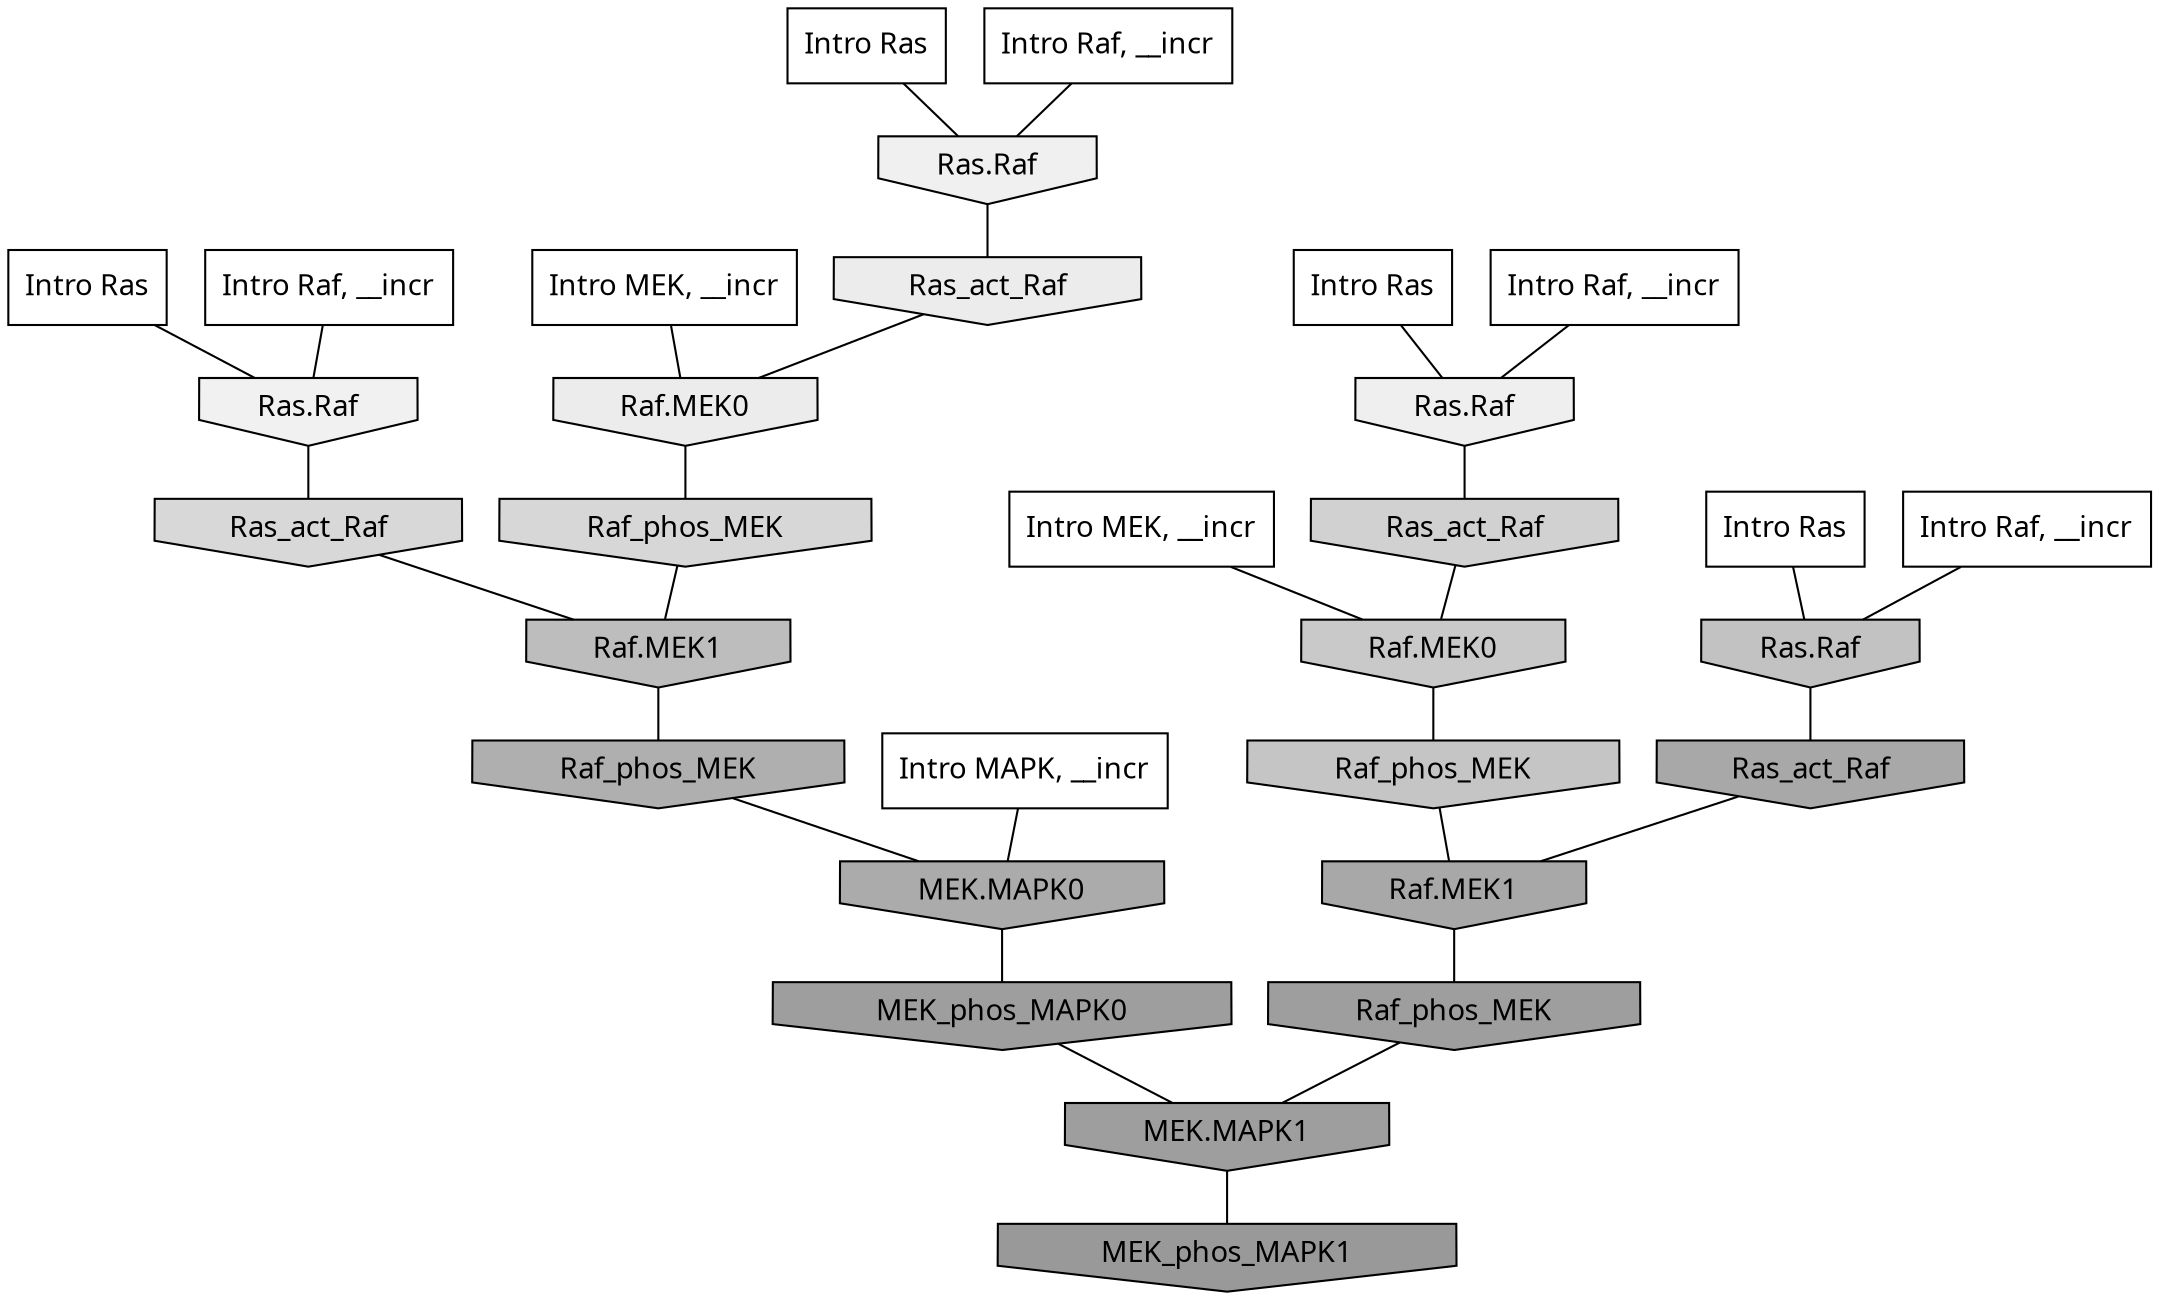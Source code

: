 digraph G{
  rankdir="TB";
  ranksep=0.30;
  node [fontname="CMU Serif"];
  edge [fontname="CMU Serif"];
  
  25 [label="Intro Ras", shape=rectangle, style=filled, fillcolor="0.000 0.000 1.000"]
  
  55 [label="Intro Ras", shape=rectangle, style=filled, fillcolor="0.000 0.000 1.000"]
  
  79 [label="Intro Ras", shape=rectangle, style=filled, fillcolor="0.000 0.000 1.000"]
  
  92 [label="Intro Ras", shape=rectangle, style=filled, fillcolor="0.000 0.000 1.000"]
  
  137 [label="Intro Raf, __incr", shape=rectangle, style=filled, fillcolor="0.000 0.000 1.000"]
  
  145 [label="Intro Raf, __incr", shape=rectangle, style=filled, fillcolor="0.000 0.000 1.000"]
  
  772 [label="Intro Raf, __incr", shape=rectangle, style=filled, fillcolor="0.000 0.000 1.000"]
  
  971 [label="Intro Raf, __incr", shape=rectangle, style=filled, fillcolor="0.000 0.000 1.000"]
  
  1243 [label="Intro MEK, __incr", shape=rectangle, style=filled, fillcolor="0.000 0.000 1.000"]
  
  1348 [label="Intro MEK, __incr", shape=rectangle, style=filled, fillcolor="0.000 0.000 1.000"]
  
  2724 [label="Intro MAPK, __incr", shape=rectangle, style=filled, fillcolor="0.000 0.000 1.000"]
  
  3745 [label="Ras.Raf", shape=invhouse, style=filled, fillcolor="0.000 0.000 0.944"]
  
  3807 [label="Ras.Raf", shape=invhouse, style=filled, fillcolor="0.000 0.000 0.938"]
  
  3830 [label="Ras.Raf", shape=invhouse, style=filled, fillcolor="0.000 0.000 0.937"]
  
  4072 [label="Ras_act_Raf", shape=invhouse, style=filled, fillcolor="0.000 0.000 0.922"]
  
  4075 [label="Raf.MEK0", shape=invhouse, style=filled, fillcolor="0.000 0.000 0.922"]
  
  5290 [label="Ras_act_Raf", shape=invhouse, style=filled, fillcolor="0.000 0.000 0.846"]
  
  5426 [label="Raf_phos_MEK", shape=invhouse, style=filled, fillcolor="0.000 0.000 0.840"]
  
  5829 [label="Ras_act_Raf", shape=invhouse, style=filled, fillcolor="0.000 0.000 0.817"]
  
  6488 [label="Raf.MEK0", shape=invhouse, style=filled, fillcolor="0.000 0.000 0.786"]
  
  6865 [label="Raf_phos_MEK", shape=invhouse, style=filled, fillcolor="0.000 0.000 0.772"]
  
  7226 [label="Ras.Raf", shape=invhouse, style=filled, fillcolor="0.000 0.000 0.760"]
  
  7857 [label="Raf.MEK1", shape=invhouse, style=filled, fillcolor="0.000 0.000 0.740"]
  
  9884 [label="Raf_phos_MEK", shape=invhouse, style=filled, fillcolor="0.000 0.000 0.687"]
  
  10782 [label="MEK.MAPK0", shape=invhouse, style=filled, fillcolor="0.000 0.000 0.668"]
  
  11392 [label="Ras_act_Raf", shape=invhouse, style=filled, fillcolor="0.000 0.000 0.657"]
  
  11402 [label="Raf.MEK1", shape=invhouse, style=filled, fillcolor="0.000 0.000 0.657"]
  
  13554 [label="MEK_phos_MAPK0", shape=invhouse, style=filled, fillcolor="0.000 0.000 0.621"]
  
  13681 [label="Raf_phos_MEK", shape=invhouse, style=filled, fillcolor="0.000 0.000 0.619"]
  
  13687 [label="MEK.MAPK1", shape=invhouse, style=filled, fillcolor="0.000 0.000 0.619"]
  
  15134 [label="MEK_phos_MAPK1", shape=invhouse, style=filled, fillcolor="0.000 0.000 0.600"]
  
  
  13687 -> 15134 [dir=none, color="0.000 0.000 0.000"] 
  13681 -> 13687 [dir=none, color="0.000 0.000 0.000"] 
  13554 -> 13687 [dir=none, color="0.000 0.000 0.000"] 
  11402 -> 13681 [dir=none, color="0.000 0.000 0.000"] 
  11392 -> 11402 [dir=none, color="0.000 0.000 0.000"] 
  10782 -> 13554 [dir=none, color="0.000 0.000 0.000"] 
  9884 -> 10782 [dir=none, color="0.000 0.000 0.000"] 
  7857 -> 9884 [dir=none, color="0.000 0.000 0.000"] 
  7226 -> 11392 [dir=none, color="0.000 0.000 0.000"] 
  6865 -> 11402 [dir=none, color="0.000 0.000 0.000"] 
  6488 -> 6865 [dir=none, color="0.000 0.000 0.000"] 
  5829 -> 6488 [dir=none, color="0.000 0.000 0.000"] 
  5426 -> 7857 [dir=none, color="0.000 0.000 0.000"] 
  5290 -> 7857 [dir=none, color="0.000 0.000 0.000"] 
  4075 -> 5426 [dir=none, color="0.000 0.000 0.000"] 
  4072 -> 4075 [dir=none, color="0.000 0.000 0.000"] 
  3830 -> 5829 [dir=none, color="0.000 0.000 0.000"] 
  3807 -> 4072 [dir=none, color="0.000 0.000 0.000"] 
  3745 -> 5290 [dir=none, color="0.000 0.000 0.000"] 
  2724 -> 10782 [dir=none, color="0.000 0.000 0.000"] 
  1348 -> 6488 [dir=none, color="0.000 0.000 0.000"] 
  1243 -> 4075 [dir=none, color="0.000 0.000 0.000"] 
  971 -> 3830 [dir=none, color="0.000 0.000 0.000"] 
  772 -> 3807 [dir=none, color="0.000 0.000 0.000"] 
  145 -> 7226 [dir=none, color="0.000 0.000 0.000"] 
  137 -> 3745 [dir=none, color="0.000 0.000 0.000"] 
  92 -> 7226 [dir=none, color="0.000 0.000 0.000"] 
  79 -> 3830 [dir=none, color="0.000 0.000 0.000"] 
  55 -> 3807 [dir=none, color="0.000 0.000 0.000"] 
  25 -> 3745 [dir=none, color="0.000 0.000 0.000"] 
  
  }
